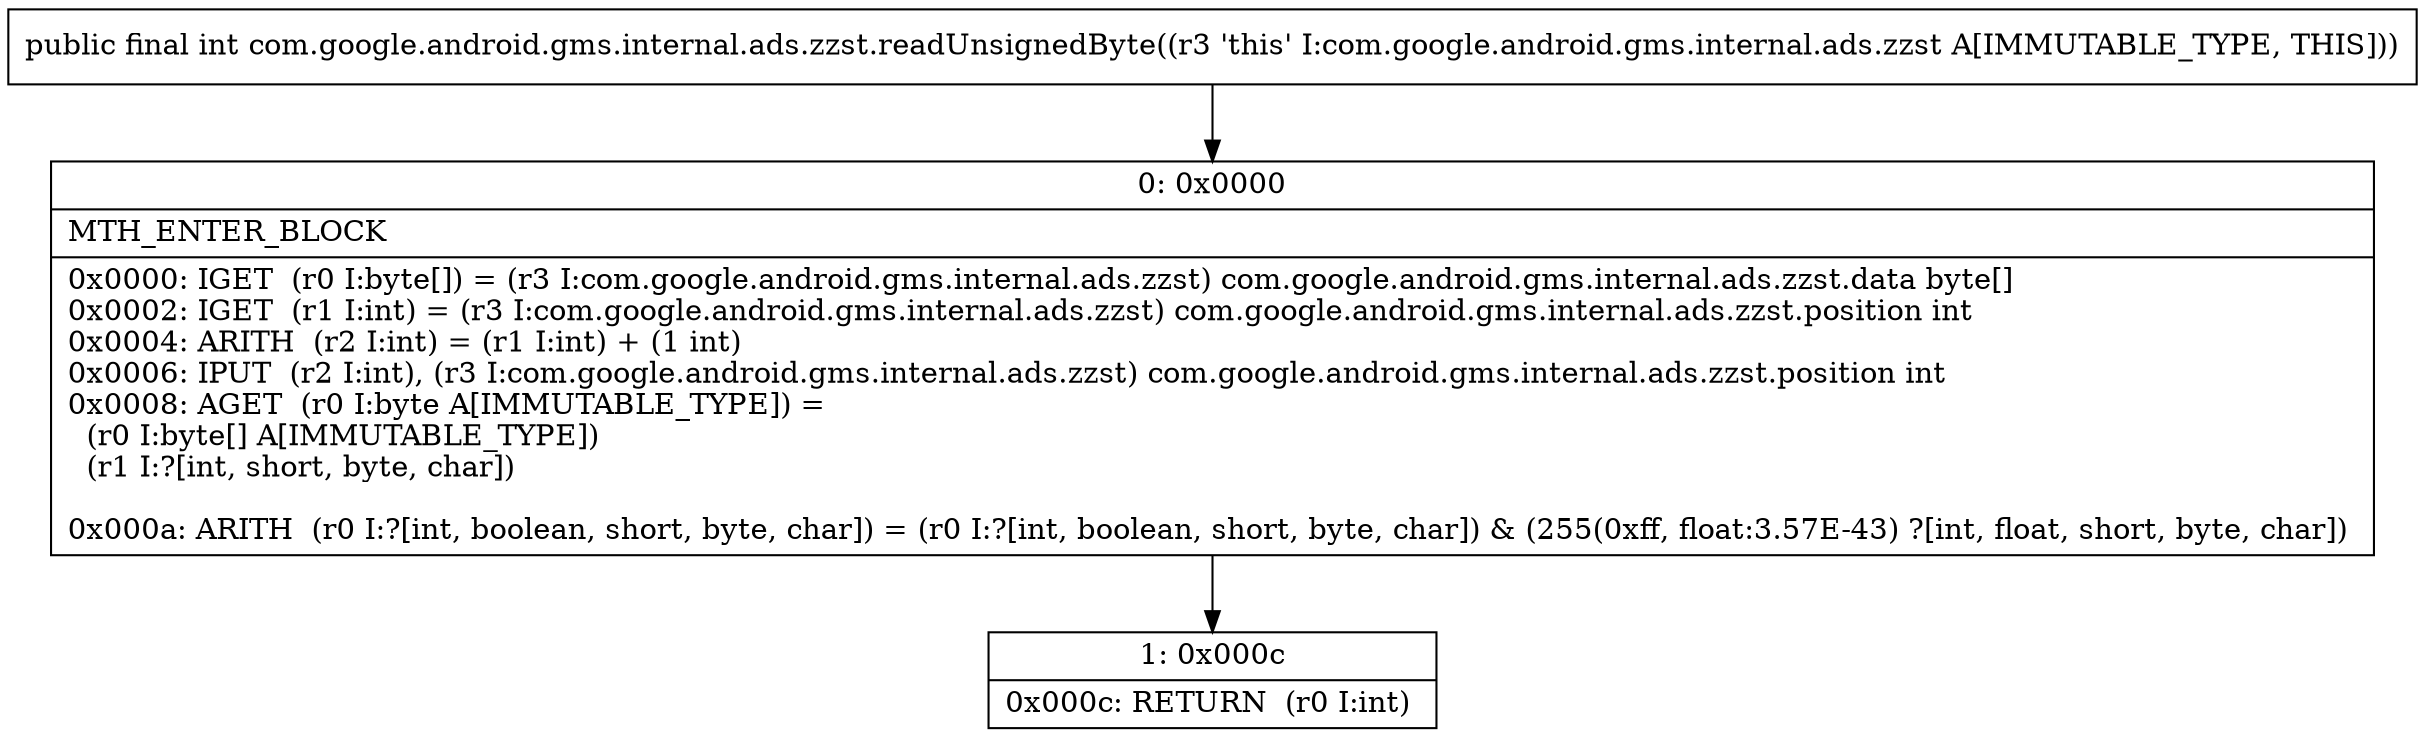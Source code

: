 digraph "CFG forcom.google.android.gms.internal.ads.zzst.readUnsignedByte()I" {
Node_0 [shape=record,label="{0\:\ 0x0000|MTH_ENTER_BLOCK\l|0x0000: IGET  (r0 I:byte[]) = (r3 I:com.google.android.gms.internal.ads.zzst) com.google.android.gms.internal.ads.zzst.data byte[] \l0x0002: IGET  (r1 I:int) = (r3 I:com.google.android.gms.internal.ads.zzst) com.google.android.gms.internal.ads.zzst.position int \l0x0004: ARITH  (r2 I:int) = (r1 I:int) + (1 int) \l0x0006: IPUT  (r2 I:int), (r3 I:com.google.android.gms.internal.ads.zzst) com.google.android.gms.internal.ads.zzst.position int \l0x0008: AGET  (r0 I:byte A[IMMUTABLE_TYPE]) = \l  (r0 I:byte[] A[IMMUTABLE_TYPE])\l  (r1 I:?[int, short, byte, char])\l \l0x000a: ARITH  (r0 I:?[int, boolean, short, byte, char]) = (r0 I:?[int, boolean, short, byte, char]) & (255(0xff, float:3.57E\-43) ?[int, float, short, byte, char]) \l}"];
Node_1 [shape=record,label="{1\:\ 0x000c|0x000c: RETURN  (r0 I:int) \l}"];
MethodNode[shape=record,label="{public final int com.google.android.gms.internal.ads.zzst.readUnsignedByte((r3 'this' I:com.google.android.gms.internal.ads.zzst A[IMMUTABLE_TYPE, THIS])) }"];
MethodNode -> Node_0;
Node_0 -> Node_1;
}

